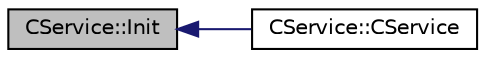digraph "CService::Init"
{
  edge [fontname="Helvetica",fontsize="10",labelfontname="Helvetica",labelfontsize="10"];
  node [fontname="Helvetica",fontsize="10",shape=record];
  rankdir="LR";
  Node76 [label="CService::Init",height=0.2,width=0.4,color="black", fillcolor="grey75", style="filled", fontcolor="black"];
  Node76 -> Node77 [dir="back",color="midnightblue",fontsize="10",style="solid",fontname="Helvetica"];
  Node77 [label="CService::CService",height=0.2,width=0.4,color="black", fillcolor="white", style="filled",URL="$d3/dcc/class_c_service.html#ab8f5f4ae4e99a4edad8ba48642e36137"];
}
